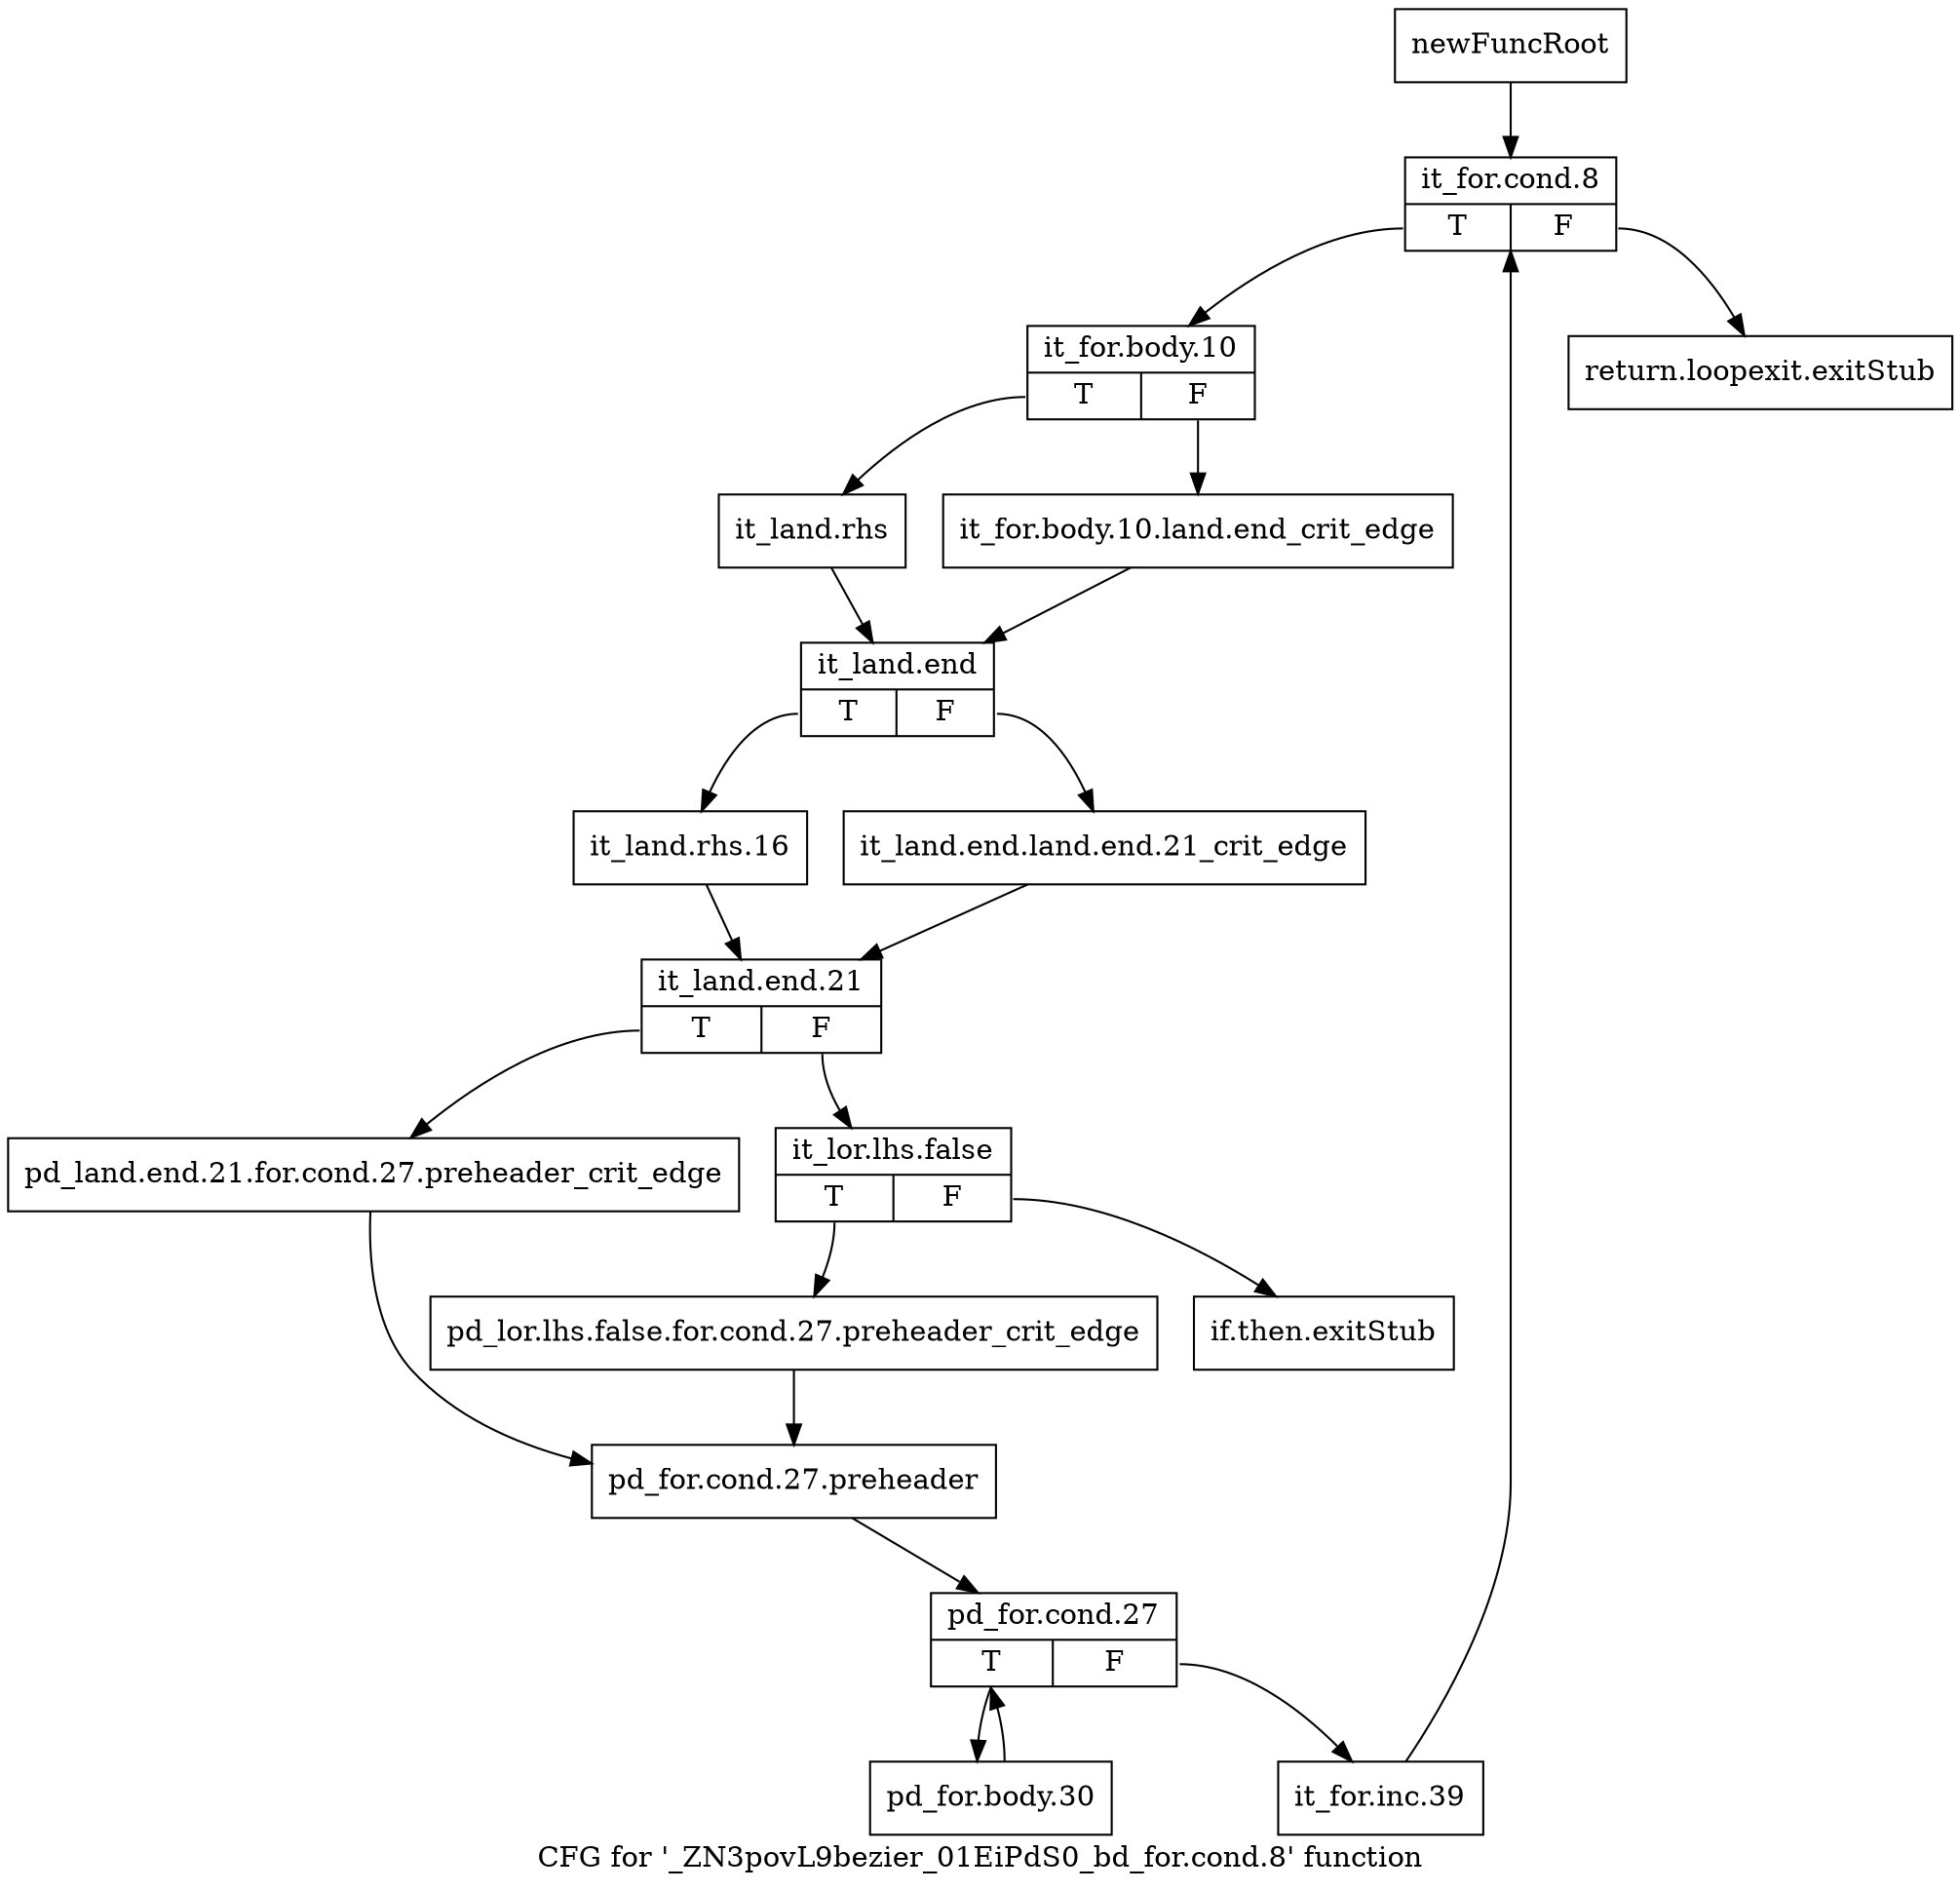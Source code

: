 digraph "CFG for '_ZN3povL9bezier_01EiPdS0_bd_for.cond.8' function" {
	label="CFG for '_ZN3povL9bezier_01EiPdS0_bd_for.cond.8' function";

	Node0x2c55260 [shape=record,label="{newFuncRoot}"];
	Node0x2c55260 -> Node0x2c55350;
	Node0x2c552b0 [shape=record,label="{return.loopexit.exitStub}"];
	Node0x2c55300 [shape=record,label="{if.then.exitStub}"];
	Node0x2c55350 [shape=record,label="{it_for.cond.8|{<s0>T|<s1>F}}"];
	Node0x2c55350:s0 -> Node0x2c553a0;
	Node0x2c55350:s1 -> Node0x2c552b0;
	Node0x2c553a0 [shape=record,label="{it_for.body.10|{<s0>T|<s1>F}}"];
	Node0x2c553a0:s0 -> Node0x2c55440;
	Node0x2c553a0:s1 -> Node0x2c553f0;
	Node0x2c553f0 [shape=record,label="{it_for.body.10.land.end_crit_edge}"];
	Node0x2c553f0 -> Node0x2c55490;
	Node0x2c55440 [shape=record,label="{it_land.rhs}"];
	Node0x2c55440 -> Node0x2c55490;
	Node0x2c55490 [shape=record,label="{it_land.end|{<s0>T|<s1>F}}"];
	Node0x2c55490:s0 -> Node0x2c55530;
	Node0x2c55490:s1 -> Node0x2c554e0;
	Node0x2c554e0 [shape=record,label="{it_land.end.land.end.21_crit_edge}"];
	Node0x2c554e0 -> Node0x2c55580;
	Node0x2c55530 [shape=record,label="{it_land.rhs.16}"];
	Node0x2c55530 -> Node0x2c55580;
	Node0x2c55580 [shape=record,label="{it_land.end.21|{<s0>T|<s1>F}}"];
	Node0x2c55580:s0 -> Node0x2c55670;
	Node0x2c55580:s1 -> Node0x2c555d0;
	Node0x2c555d0 [shape=record,label="{it_lor.lhs.false|{<s0>T|<s1>F}}"];
	Node0x2c555d0:s0 -> Node0x2c55620;
	Node0x2c555d0:s1 -> Node0x2c55300;
	Node0x2c55620 [shape=record,label="{pd_lor.lhs.false.for.cond.27.preheader_crit_edge}"];
	Node0x2c55620 -> Node0x2c556c0;
	Node0x2c55670 [shape=record,label="{pd_land.end.21.for.cond.27.preheader_crit_edge}"];
	Node0x2c55670 -> Node0x2c556c0;
	Node0x2c556c0 [shape=record,label="{pd_for.cond.27.preheader}"];
	Node0x2c556c0 -> Node0x2c55710;
	Node0x2c55710 [shape=record,label="{pd_for.cond.27|{<s0>T|<s1>F}}"];
	Node0x2c55710:s0 -> Node0x2c557b0;
	Node0x2c55710:s1 -> Node0x2c55760;
	Node0x2c55760 [shape=record,label="{it_for.inc.39}"];
	Node0x2c55760 -> Node0x2c55350;
	Node0x2c557b0 [shape=record,label="{pd_for.body.30}"];
	Node0x2c557b0 -> Node0x2c55710;
}
